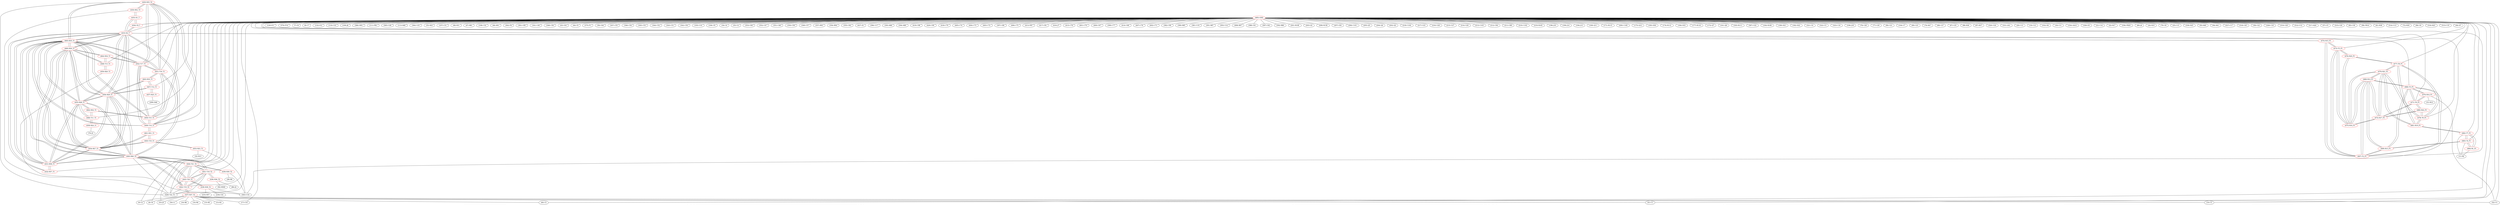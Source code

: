 graph {
	429 [label="(429) R35_T2" color=red]
	430 [label="(430) R52_T1"]
	428 [label="(428) T22_T1"]
	449 [label="(449) T14_T1"]
	450 [label="(450) T15_T1"]
	452 [label="(452) T17_T1"]
	451 [label="(451) T16_T1"]
	465 [label="(465) R35_T1"]
	430 [label="(430) R52_T1" color=red]
	435 [label="(435) D1_T"]
	429 [label="(429) R35_T2"]
	428 [label="(428) T22_T1"]
	431 [label="(431) R58_T1" color=red]
	433 [label="(433) D2_T"]
	440 [label="(440) R40_T2"]
	454 [label="(454) R27_T1"]
	455 [label="(455) R28_T1"]
	456 [label="(456) R29_T1"]
	460 [label="(460) R30_T1"]
	465 [label="(465) R35_T1"]
	432 [label="(432) R57_T1"]
	432 [label="(432) R57_T1" color=red]
	433 [label="(433) D2_T"]
	431 [label="(431) R58_T1"]
	433 [label="(433) D2_T" color=red]
	431 [label="(431) R58_T1"]
	440 [label="(440) R40_T2"]
	454 [label="(454) R27_T1"]
	455 [label="(455) R28_T1"]
	456 [label="(456) R29_T1"]
	460 [label="(460) R30_T1"]
	465 [label="(465) R35_T1"]
	435 [label="(435) D1_T"]
	434 [label="(434) C8_T"]
	432 [label="(432) R57_T1"]
	474 [label="(474) R15_P1"]
	434 [label="(434) C8_T" color=red]
	435 [label="(435) D1_T"]
	433 [label="(433) D2_T"]
	435 [label="(435) D1_T" color=red]
	433 [label="(433) D2_T"]
	434 [label="(434) C8_T"]
	430 [label="(430) R52_T1"]
	436 [label="(436) R36_T2" color=red]
	92 [label="(92) R500"]
	86 [label="(86) J2"]
	441 [label="(441) T18_T2"]
	437 [label="(437) R37_T2" color=red]
	13 [label="(13) R3"]
	10 [label="(10) C3"]
	9 [label="(9) C2"]
	8 [label="(8) C6"]
	54 [label="(54) L1"]
	53 [label="(53) J5"]
	16 [label="(16) R6"]
	52 [label="(52) U1"]
	17 [label="(17) C10"]
	14 [label="(14) R4"]
	15 [label="(15) R5"]
	40 [label="(40) C5"]
	41 [label="(41) C1"]
	442 [label="(442) T19_T2"]
	438 [label="(438) R38_T2" color=red]
	363 [label="(363) U16"]
	233 [label="(233) R57"]
	234 [label="(234) C41"]
	443 [label="(443) T20_T2"]
	439 [label="(439) R39_T2" color=red]
	363 [label="(363) U16"]
	28 [label="(28) R9"]
	444 [label="(444) T21_T2"]
	440 [label="(440) R40_T2" color=red]
	433 [label="(433) D2_T"]
	431 [label="(431) R58_T1"]
	454 [label="(454) R27_T1"]
	455 [label="(455) R28_T1"]
	456 [label="(456) R29_T1"]
	460 [label="(460) R30_T1"]
	465 [label="(465) R35_T1"]
	443 [label="(443) T20_T2"]
	444 [label="(444) T21_T2"]
	442 [label="(442) T19_T2"]
	428 [label="(428) T22_T1"]
	441 [label="(441) T18_T2"]
	441 [label="(441) T18_T2" color=red]
	443 [label="(443) T20_T2"]
	444 [label="(444) T21_T2"]
	442 [label="(442) T19_T2"]
	440 [label="(440) R40_T2"]
	428 [label="(428) T22_T1"]
	436 [label="(436) R36_T2"]
	442 [label="(442) T19_T2" color=red]
	443 [label="(443) T20_T2"]
	444 [label="(444) T21_T2"]
	440 [label="(440) R40_T2"]
	428 [label="(428) T22_T1"]
	441 [label="(441) T18_T2"]
	437 [label="(437) R37_T2"]
	443 [label="(443) T20_T2" color=red]
	444 [label="(444) T21_T2"]
	442 [label="(442) T19_T2"]
	440 [label="(440) R40_T2"]
	428 [label="(428) T22_T1"]
	441 [label="(441) T18_T2"]
	438 [label="(438) R38_T2"]
	444 [label="(444) T21_T2" color=red]
	443 [label="(443) T20_T2"]
	442 [label="(442) T19_T2"]
	440 [label="(440) R40_T2"]
	428 [label="(428) T22_T1"]
	441 [label="(441) T18_T2"]
	439 [label="(439) R39_T2"]
	445 [label="(445) T10_T1" color=red]
	453 [label="(453) R23_T1"]
	461 [label="(461) R31_T1"]
	454 [label="(454) R27_T1"]
	446 [label="(446) T11_T1" color=red]
	458 [label="(458) R24_T1"]
	462 [label="(462) R32_T1"]
	455 [label="(455) R28_T1"]
	447 [label="(447) T12_T1" color=red]
	463 [label="(463) R33_T1"]
	456 [label="(456) R29_T1"]
	457 [label="(457) R25_T1"]
	448 [label="(448) T13_T1" color=red]
	464 [label="(464) R34_T1"]
	460 [label="(460) R30_T1"]
	459 [label="(459) R26_T1"]
	449 [label="(449) T14_T1" color=red]
	450 [label="(450) T15_T1"]
	452 [label="(452) T17_T1"]
	451 [label="(451) T16_T1"]
	465 [label="(465) R35_T1"]
	429 [label="(429) R35_T2"]
	461 [label="(461) R31_T1"]
	450 [label="(450) T15_T1" color=red]
	449 [label="(449) T14_T1"]
	452 [label="(452) T17_T1"]
	451 [label="(451) T16_T1"]
	465 [label="(465) R35_T1"]
	429 [label="(429) R35_T2"]
	462 [label="(462) R32_T1"]
	451 [label="(451) T16_T1" color=red]
	449 [label="(449) T14_T1"]
	450 [label="(450) T15_T1"]
	452 [label="(452) T17_T1"]
	465 [label="(465) R35_T1"]
	429 [label="(429) R35_T2"]
	463 [label="(463) R33_T1"]
	452 [label="(452) T17_T1" color=red]
	449 [label="(449) T14_T1"]
	450 [label="(450) T15_T1"]
	451 [label="(451) T16_T1"]
	465 [label="(465) R35_T1"]
	429 [label="(429) R35_T2"]
	464 [label="(464) R34_T1"]
	453 [label="(453) R23_T1" color=red]
	363 [label="(363) U16"]
	32 [label="(32) R13"]
	445 [label="(445) T10_T1"]
	454 [label="(454) R27_T1" color=red]
	433 [label="(433) D2_T"]
	431 [label="(431) R58_T1"]
	440 [label="(440) R40_T2"]
	455 [label="(455) R28_T1"]
	456 [label="(456) R29_T1"]
	460 [label="(460) R30_T1"]
	465 [label="(465) R35_T1"]
	461 [label="(461) R31_T1"]
	445 [label="(445) T10_T1"]
	455 [label="(455) R28_T1" color=red]
	433 [label="(433) D2_T"]
	431 [label="(431) R58_T1"]
	440 [label="(440) R40_T2"]
	454 [label="(454) R27_T1"]
	456 [label="(456) R29_T1"]
	460 [label="(460) R30_T1"]
	465 [label="(465) R35_T1"]
	462 [label="(462) R32_T1"]
	446 [label="(446) T11_T1"]
	456 [label="(456) R29_T1" color=red]
	433 [label="(433) D2_T"]
	431 [label="(431) R58_T1"]
	440 [label="(440) R40_T2"]
	454 [label="(454) R27_T1"]
	455 [label="(455) R28_T1"]
	460 [label="(460) R30_T1"]
	465 [label="(465) R35_T1"]
	463 [label="(463) R33_T1"]
	447 [label="(447) T12_T1"]
	457 [label="(457) R25_T1" color=red]
	299 [label="(299) D46"]
	447 [label="(447) T12_T1"]
	458 [label="(458) R24_T1" color=red]
	70 [label="(70) J3"]
	446 [label="(446) T11_T1"]
	459 [label="(459) R26_T1" color=red]
	363 [label="(363) U16"]
	448 [label="(448) T13_T1"]
	460 [label="(460) R30_T1" color=red]
	433 [label="(433) D2_T"]
	431 [label="(431) R58_T1"]
	440 [label="(440) R40_T2"]
	454 [label="(454) R27_T1"]
	455 [label="(455) R28_T1"]
	456 [label="(456) R29_T1"]
	465 [label="(465) R35_T1"]
	448 [label="(448) T13_T1"]
	464 [label="(464) R34_T1"]
	461 [label="(461) R31_T1" color=red]
	454 [label="(454) R27_T1"]
	445 [label="(445) T10_T1"]
	449 [label="(449) T14_T1"]
	462 [label="(462) R32_T1" color=red]
	450 [label="(450) T15_T1"]
	446 [label="(446) T11_T1"]
	455 [label="(455) R28_T1"]
	463 [label="(463) R33_T1" color=red]
	451 [label="(451) T16_T1"]
	456 [label="(456) R29_T1"]
	447 [label="(447) T12_T1"]
	464 [label="(464) R34_T1" color=red]
	452 [label="(452) T17_T1"]
	448 [label="(448) T13_T1"]
	460 [label="(460) R30_T1"]
	465 [label="(465) R35_T1" color=red]
	433 [label="(433) D2_T"]
	431 [label="(431) R58_T1"]
	440 [label="(440) R40_T2"]
	454 [label="(454) R27_T1"]
	455 [label="(455) R28_T1"]
	456 [label="(456) R29_T1"]
	460 [label="(460) R30_T1"]
	449 [label="(449) T14_T1"]
	450 [label="(450) T15_T1"]
	452 [label="(452) T17_T1"]
	451 [label="(451) T16_T1"]
	429 [label="(429) R35_T2"]
	466 [label="(466) T3_P1" color=red]
	470 [label="(470) R14_P1"]
	471 [label="(471) T6_P1"]
	469 [label="(469) R13_P1"]
	468 [label="(468) R12_P1"]
	467 [label="(467) T2_P1"]
	467 [label="(467) T2_P1" color=red]
	469 [label="(469) R13_P1"]
	466 [label="(466) T3_P1"]
	468 [label="(468) R12_P1"]
	473 [label="(473) T5_P1"]
	474 [label="(474) R15_P1"]
	468 [label="(468) R12_P1" color=red]
	479 [label="(479) R21_P1"]
	475 [label="(475) R16_P1"]
	472 [label="(472) R17_P1"]
	469 [label="(469) R13_P1"]
	466 [label="(466) T3_P1"]
	467 [label="(467) T2_P1"]
	469 [label="(469) R13_P1" color=red]
	483 [label="(483) T4_P1"]
	466 [label="(466) T3_P1"]
	468 [label="(468) R12_P1"]
	467 [label="(467) T2_P1"]
	470 [label="(470) R14_P1" color=red]
	52 [label="(52) U1"]
	31 [label="(31) R12"]
	466 [label="(466) T3_P1"]
	471 [label="(471) T6_P1"]
	471 [label="(471) T6_P1" color=red]
	470 [label="(470) R14_P1"]
	466 [label="(466) T3_P1"]
	480 [label="(480) R22_P1"]
	472 [label="(472) R17_P1"]
	472 [label="(472) R17_P1" color=red]
	479 [label="(479) R21_P1"]
	475 [label="(475) R16_P1"]
	468 [label="(468) R12_P1"]
	480 [label="(480) R22_P1"]
	471 [label="(471) T6_P1"]
	473 [label="(473) T5_P1" color=red]
	467 [label="(467) T2_P1"]
	474 [label="(474) R15_P1"]
	475 [label="(475) R16_P1"]
	476 [label="(476) R20_P1"]
	474 [label="(474) R15_P1" color=red]
	433 [label="(433) D2_T"]
	467 [label="(467) T2_P1"]
	473 [label="(473) T5_P1"]
	475 [label="(475) R16_P1" color=red]
	479 [label="(479) R21_P1"]
	468 [label="(468) R12_P1"]
	472 [label="(472) R17_P1"]
	473 [label="(473) T5_P1"]
	476 [label="(476) R20_P1"]
	476 [label="(476) R20_P1" color=red]
	477 [label="(477) T8_P1"]
	475 [label="(475) R16_P1"]
	473 [label="(473) T5_P1"]
	477 [label="(477) T8_P1" color=red]
	478 [label="(478) T9_P1"]
	479 [label="(479) R21_P1"]
	481 [label="(481) R19_P1"]
	476 [label="(476) R20_P1"]
	478 [label="(478) T9_P1" color=red]
	480 [label="(480) R22_P1"]
	479 [label="(479) R21_P1"]
	477 [label="(477) T8_P1"]
	481 [label="(481) R19_P1"]
	479 [label="(479) R21_P1" color=red]
	475 [label="(475) R16_P1"]
	468 [label="(468) R12_P1"]
	472 [label="(472) R17_P1"]
	478 [label="(478) T9_P1"]
	477 [label="(477) T8_P1"]
	481 [label="(481) R19_P1"]
	480 [label="(480) R22_P1" color=red]
	478 [label="(478) T9_P1"]
	471 [label="(471) T6_P1"]
	472 [label="(472) R17_P1"]
	481 [label="(481) R19_P1" color=red]
	478 [label="(478) T9_P1"]
	479 [label="(479) R21_P1"]
	477 [label="(477) T8_P1"]
	482 [label="(482) T7_P1"]
	482 [label="(482) T7_P1" color=red]
	484 [label="(484) R1_P1"]
	483 [label="(483) T4_P1"]
	11 [label="(11) R2"]
	481 [label="(481) R19_P1"]
	483 [label="(483) T4_P1" color=red]
	469 [label="(469) R13_P1"]
	484 [label="(484) R1_P1"]
	482 [label="(482) T7_P1"]
	11 [label="(11) R2"]
	484 [label="(484) R1_P1" color=red]
	483 [label="(483) T4_P1"]
	482 [label="(482) T7_P1"]
	11 [label="(11) R2"]
	485 [label="(485) GND" color=red]
	120 [label="(120) IC1"]
	374 [label="(374) P14"]
	7 [label="(7) C8"]
	6 [label="(6) C7"]
	132 [label="(132) IC2"]
	363 [label="(363) U16"]
	52 [label="(52) U1"]
	110 [label="(110) C33"]
	109 [label="(109) J6"]
	366 [label="(366) SW1"]
	111 [label="(111) FB1"]
	53 [label="(53) J5"]
	365 [label="(365) U26"]
	41 [label="(41) C1"]
	40 [label="(40) C5"]
	113 [label="(113) R48"]
	364 [label="(364) U25"]
	55 [label="(55) R25"]
	107 [label="(107) C31"]
	48 [label="(48) R31"]
	47 [label="(47) R81"]
	108 [label="(108) C32"]
	46 [label="(46) R91"]
	362 [label="(362) P4"]
	361 [label="(361) C85"]
	341 [label="(341) C49"]
	348 [label="(348) C56"]
	43 [label="(43) C63"]
	44 [label="(44) C9"]
	375 [label="(375) P1"]
	56 [label="(56) C64"]
	347 [label="(347) C55"]
	346 [label="(346) C54"]
	345 [label="(345) C53"]
	344 [label="(344) C52"]
	343 [label="(343) C51"]
	342 [label="(342) C50"]
	105 [label="(105) U10"]
	106 [label="(106) U9"]
	34 [label="(34) C4"]
	35 [label="(35) U2"]
	353 [label="(353) C69"]
	352 [label="(352) C47"]
	351 [label="(351) C48"]
	350 [label="(350) C58"]
	349 [label="(349) C57"]
	357 [label="(357) R93"]
	356 [label="(356) R94"]
	355 [label="(355) C82"]
	427 [label="(427) X1"]
	396 [label="(396) U17"]
	395 [label="(395) R88"]
	394 [label="(394) R89"]
	419 [label="(419) C98"]
	420 [label="(420) C99"]
	418 [label="(418) C79"]
	405 [label="(405) C74"]
	404 [label="(404) C73"]
	403 [label="(403) C72"]
	397 [label="(397) C80"]
	406 [label="(406) C75"]
	413 [label="(413) FB7"]
	417 [label="(417) C81"]
	416 [label="(416) J7"]
	415 [label="(415) C78"]
	401 [label="(401) C70"]
	400 [label="(400) C67"]
	399 [label="(399) C77"]
	414 [label="(414) C68"]
	407 [label="(407) C76"]
	402 [label="(402) C71"]
	382 [label="(382) C90"]
	390 [label="(390) R85"]
	381 [label="(381) U19"]
	391 [label="(391) R87"]
	393 [label="(393) U14"]
	408 [label="(408) R97"]
	388 [label="(388) C61"]
	387 [label="(387) C62"]
	392 [label="(392) R86"]
	201 [label="(201) R108"]
	203 [label="(203) Q3"]
	208 [label="(208) R158"]
	207 [label="(207) C83"]
	206 [label="(206) C101"]
	205 [label="(205) Q5"]
	204 [label="(204) Q4"]
	202 [label="(202) Q2"]
	218 [label="(218) C104"]
	217 [label="(217) U23"]
	216 [label="(216) U28"]
	215 [label="(215) U27"]
	214 [label="(214) U29"]
	213 [label="(213) C103"]
	212 [label="(212) C94"]
	211 [label="(211) C89"]
	210 [label="(210) C102"]
	219 [label="(219) R165"]
	196 [label="(196) J10"]
	199 [label="(199) J14"]
	194 [label="(194) J13"]
	169 [label="(169) Q11"]
	171 [label="(171) R115"]
	200 [label="(200) C100"]
	175 [label="(175) Q12"]
	185 [label="(185) D36"]
	174 [label="(174) R112"]
	184 [label="(184) D33"]
	177 [label="(177) R116"]
	172 [label="(172) Q7"]
	161 [label="(161) Q6"]
	163 [label="(163) R111"]
	367 [label="(367) U22"]
	164 [label="(164) R106"]
	180 [label="(180) D21"]
	182 [label="(182) D22"]
	321 [label="(321) U4"]
	322 [label="(322) U3"]
	323 [label="(323) C16"]
	338 [label="(338) J18"]
	78 [label="(78) C28"]
	77 [label="(77) C29"]
	90 [label="(90) C21"]
	104 [label="(104) U7"]
	69 [label="(69) C23"]
	76 [label="(76) R47"]
	68 [label="(68) C27"]
	67 [label="(67) C25"]
	88 [label="(88) R36"]
	87 [label="(87) R37"]
	320 [label="(320) U24"]
	331 [label="(331) ZA1"]
	20 [label="(20) C13"]
	19 [label="(19) C12"]
	332 [label="(332) D4"]
	18 [label="(18) C11"]
	334 [label="(334) ZA14"]
	17 [label="(17) C10"]
	326 [label="(326) D3"]
	21 [label="(21) C14"]
	22 [label="(22) R17"]
	336 [label="(336) FB20"]
	80 [label="(80) J4"]
	24 [label="(24) R19"]
	79 [label="(79) U8"]
	25 [label="(25) C15"]
	339 [label="(339) D25"]
	93 [label="(93) R40"]
	94 [label="(94) R41"]
	327 [label="(327) C17"]
	9 [label="(9) C2"]
	318 [label="(318) C45"]
	58 [label="(58) C22"]
	328 [label="(328) C18"]
	319 [label="(319) U20"]
	10 [label="(10) C3"]
	312 [label="(312) U12"]
	317 [label="(317) R24"]
	57 [label="(57) U5"]
	315 [label="(315) C20"]
	83 [label="(83) C30"]
	98 [label="(98) FB14"]
	61 [label="(61) R38"]
	314 [label="(314) U13"]
	72 [label="(72) R39"]
	96 [label="(96) U6"]
	316 [label="(316) R23"]
	313 [label="(313) C19"]
	64 [label="(64) D7"]
	8 [label="(8) C6"]
	445 [label="(445) T10_T1"]
	446 [label="(446) T11_T1"]
	447 [label="(447) T12_T1"]
	448 [label="(448) T13_T1"]
	443 [label="(443) T20_T2"]
	449 [label="(449) T14_T1"]
	450 [label="(450) T15_T1"]
	441 [label="(441) T18_T2"]
	444 [label="(444) T21_T2"]
	442 [label="(442) T19_T2"]
	434 [label="(434) C8_T"]
	451 [label="(451) T16_T1"]
	452 [label="(452) T17_T1"]
	433 [label="(433) D2_T"]
	428 [label="(428) T22_T1"]
	432 [label="(432) R57_T1"]
	466 [label="(466) T3_P1"]
	483 [label="(483) T4_P1"]
	482 [label="(482) T7_P1"]
	473 [label="(473) T5_P1"]
	478 [label="(478) T9_P1"]
	477 [label="(477) T8_P1"]
	471 [label="(471) T6_P1"]
	467 [label="(467) T2_P1"]
	429 -- 430
	429 -- 428
	429 -- 449
	429 -- 450
	429 -- 452
	429 -- 451
	429 -- 465
	430 -- 435
	430 -- 429
	430 -- 428
	431 -- 433
	431 -- 440
	431 -- 454
	431 -- 455
	431 -- 456
	431 -- 460
	431 -- 465
	431 -- 432
	432 -- 433
	432 -- 431
	433 -- 431
	433 -- 440
	433 -- 454
	433 -- 455
	433 -- 456
	433 -- 460
	433 -- 465
	433 -- 435
	433 -- 434
	433 -- 432
	433 -- 474
	434 -- 435
	434 -- 433
	435 -- 433
	435 -- 434
	435 -- 430
	436 -- 92
	436 -- 86
	436 -- 441
	437 -- 13
	437 -- 10
	437 -- 9
	437 -- 8
	437 -- 54
	437 -- 53
	437 -- 16
	437 -- 52
	437 -- 17
	437 -- 14
	437 -- 15
	437 -- 40
	437 -- 41
	437 -- 442
	438 -- 363
	438 -- 233
	438 -- 234
	438 -- 443
	439 -- 363
	439 -- 28
	439 -- 444
	440 -- 433
	440 -- 431
	440 -- 454
	440 -- 455
	440 -- 456
	440 -- 460
	440 -- 465
	440 -- 443
	440 -- 444
	440 -- 442
	440 -- 428
	440 -- 441
	441 -- 443
	441 -- 444
	441 -- 442
	441 -- 440
	441 -- 428
	441 -- 436
	442 -- 443
	442 -- 444
	442 -- 440
	442 -- 428
	442 -- 441
	442 -- 437
	443 -- 444
	443 -- 442
	443 -- 440
	443 -- 428
	443 -- 441
	443 -- 438
	444 -- 443
	444 -- 442
	444 -- 440
	444 -- 428
	444 -- 441
	444 -- 439
	445 -- 453
	445 -- 461
	445 -- 454
	446 -- 458
	446 -- 462
	446 -- 455
	447 -- 463
	447 -- 456
	447 -- 457
	448 -- 464
	448 -- 460
	448 -- 459
	449 -- 450
	449 -- 452
	449 -- 451
	449 -- 465
	449 -- 429
	449 -- 461
	450 -- 449
	450 -- 452
	450 -- 451
	450 -- 465
	450 -- 429
	450 -- 462
	451 -- 449
	451 -- 450
	451 -- 452
	451 -- 465
	451 -- 429
	451 -- 463
	452 -- 449
	452 -- 450
	452 -- 451
	452 -- 465
	452 -- 429
	452 -- 464
	453 -- 363
	453 -- 32
	453 -- 445
	454 -- 433
	454 -- 431
	454 -- 440
	454 -- 455
	454 -- 456
	454 -- 460
	454 -- 465
	454 -- 461
	454 -- 445
	455 -- 433
	455 -- 431
	455 -- 440
	455 -- 454
	455 -- 456
	455 -- 460
	455 -- 465
	455 -- 462
	455 -- 446
	456 -- 433
	456 -- 431
	456 -- 440
	456 -- 454
	456 -- 455
	456 -- 460
	456 -- 465
	456 -- 463
	456 -- 447
	457 -- 299
	457 -- 447
	458 -- 70
	458 -- 446
	459 -- 363
	459 -- 448
	460 -- 433
	460 -- 431
	460 -- 440
	460 -- 454
	460 -- 455
	460 -- 456
	460 -- 465
	460 -- 448
	460 -- 464
	461 -- 454
	461 -- 445
	461 -- 449
	462 -- 450
	462 -- 446
	462 -- 455
	463 -- 451
	463 -- 456
	463 -- 447
	464 -- 452
	464 -- 448
	464 -- 460
	465 -- 433
	465 -- 431
	465 -- 440
	465 -- 454
	465 -- 455
	465 -- 456
	465 -- 460
	465 -- 449
	465 -- 450
	465 -- 452
	465 -- 451
	465 -- 429
	466 -- 470
	466 -- 471
	466 -- 469
	466 -- 468
	466 -- 467
	467 -- 469
	467 -- 466
	467 -- 468
	467 -- 473
	467 -- 474
	468 -- 479
	468 -- 475
	468 -- 472
	468 -- 469
	468 -- 466
	468 -- 467
	469 -- 483
	469 -- 466
	469 -- 468
	469 -- 467
	470 -- 52
	470 -- 31
	470 -- 466
	470 -- 471
	471 -- 470
	471 -- 466
	471 -- 480
	471 -- 472
	472 -- 479
	472 -- 475
	472 -- 468
	472 -- 480
	472 -- 471
	473 -- 467
	473 -- 474
	473 -- 475
	473 -- 476
	474 -- 433
	474 -- 467
	474 -- 473
	475 -- 479
	475 -- 468
	475 -- 472
	475 -- 473
	475 -- 476
	476 -- 477
	476 -- 475
	476 -- 473
	477 -- 478
	477 -- 479
	477 -- 481
	477 -- 476
	478 -- 480
	478 -- 479
	478 -- 477
	478 -- 481
	479 -- 475
	479 -- 468
	479 -- 472
	479 -- 478
	479 -- 477
	479 -- 481
	480 -- 478
	480 -- 471
	480 -- 472
	481 -- 478
	481 -- 479
	481 -- 477
	481 -- 482
	482 -- 484
	482 -- 483
	482 -- 11
	482 -- 481
	483 -- 469
	483 -- 484
	483 -- 482
	483 -- 11
	484 -- 483
	484 -- 482
	484 -- 11
	485 -- 120
	485 -- 374
	485 -- 7
	485 -- 6
	485 -- 132
	485 -- 363
	485 -- 52
	485 -- 110
	485 -- 109
	485 -- 366
	485 -- 111
	485 -- 53
	485 -- 365
	485 -- 41
	485 -- 40
	485 -- 113
	485 -- 364
	485 -- 55
	485 -- 107
	485 -- 48
	485 -- 47
	485 -- 108
	485 -- 46
	485 -- 362
	485 -- 361
	485 -- 341
	485 -- 348
	485 -- 43
	485 -- 44
	485 -- 375
	485 -- 56
	485 -- 347
	485 -- 346
	485 -- 345
	485 -- 344
	485 -- 343
	485 -- 342
	485 -- 105
	485 -- 106
	485 -- 34
	485 -- 35
	485 -- 353
	485 -- 352
	485 -- 351
	485 -- 350
	485 -- 349
	485 -- 357
	485 -- 356
	485 -- 355
	485 -- 427
	485 -- 396
	485 -- 395
	485 -- 394
	485 -- 419
	485 -- 420
	485 -- 418
	485 -- 405
	485 -- 404
	485 -- 403
	485 -- 397
	485 -- 406
	485 -- 413
	485 -- 417
	485 -- 416
	485 -- 415
	485 -- 401
	485 -- 400
	485 -- 399
	485 -- 414
	485 -- 407
	485 -- 402
	485 -- 382
	485 -- 390
	485 -- 381
	485 -- 391
	485 -- 393
	485 -- 408
	485 -- 388
	485 -- 387
	485 -- 392
	485 -- 201
	485 -- 203
	485 -- 208
	485 -- 207
	485 -- 206
	485 -- 205
	485 -- 204
	485 -- 202
	485 -- 218
	485 -- 217
	485 -- 216
	485 -- 215
	485 -- 214
	485 -- 213
	485 -- 212
	485 -- 211
	485 -- 210
	485 -- 219
	485 -- 196
	485 -- 199
	485 -- 194
	485 -- 169
	485 -- 171
	485 -- 200
	485 -- 175
	485 -- 185
	485 -- 174
	485 -- 184
	485 -- 177
	485 -- 172
	485 -- 161
	485 -- 163
	485 -- 367
	485 -- 164
	485 -- 180
	485 -- 182
	485 -- 321
	485 -- 322
	485 -- 323
	485 -- 338
	485 -- 78
	485 -- 77
	485 -- 90
	485 -- 104
	485 -- 69
	485 -- 76
	485 -- 68
	485 -- 67
	485 -- 88
	485 -- 87
	485 -- 320
	485 -- 331
	485 -- 20
	485 -- 19
	485 -- 332
	485 -- 18
	485 -- 334
	485 -- 17
	485 -- 326
	485 -- 21
	485 -- 22
	485 -- 336
	485 -- 80
	485 -- 24
	485 -- 79
	485 -- 25
	485 -- 339
	485 -- 93
	485 -- 94
	485 -- 327
	485 -- 9
	485 -- 318
	485 -- 58
	485 -- 328
	485 -- 319
	485 -- 10
	485 -- 312
	485 -- 317
	485 -- 57
	485 -- 315
	485 -- 83
	485 -- 98
	485 -- 61
	485 -- 314
	485 -- 72
	485 -- 96
	485 -- 316
	485 -- 313
	485 -- 64
	485 -- 8
	485 -- 445
	485 -- 446
	485 -- 447
	485 -- 448
	485 -- 443
	485 -- 449
	485 -- 450
	485 -- 441
	485 -- 444
	485 -- 442
	485 -- 434
	485 -- 451
	485 -- 452
	485 -- 433
	485 -- 428
	485 -- 432
	485 -- 466
	485 -- 483
	485 -- 482
	485 -- 473
	485 -- 478
	485 -- 477
	485 -- 471
	485 -- 467
}